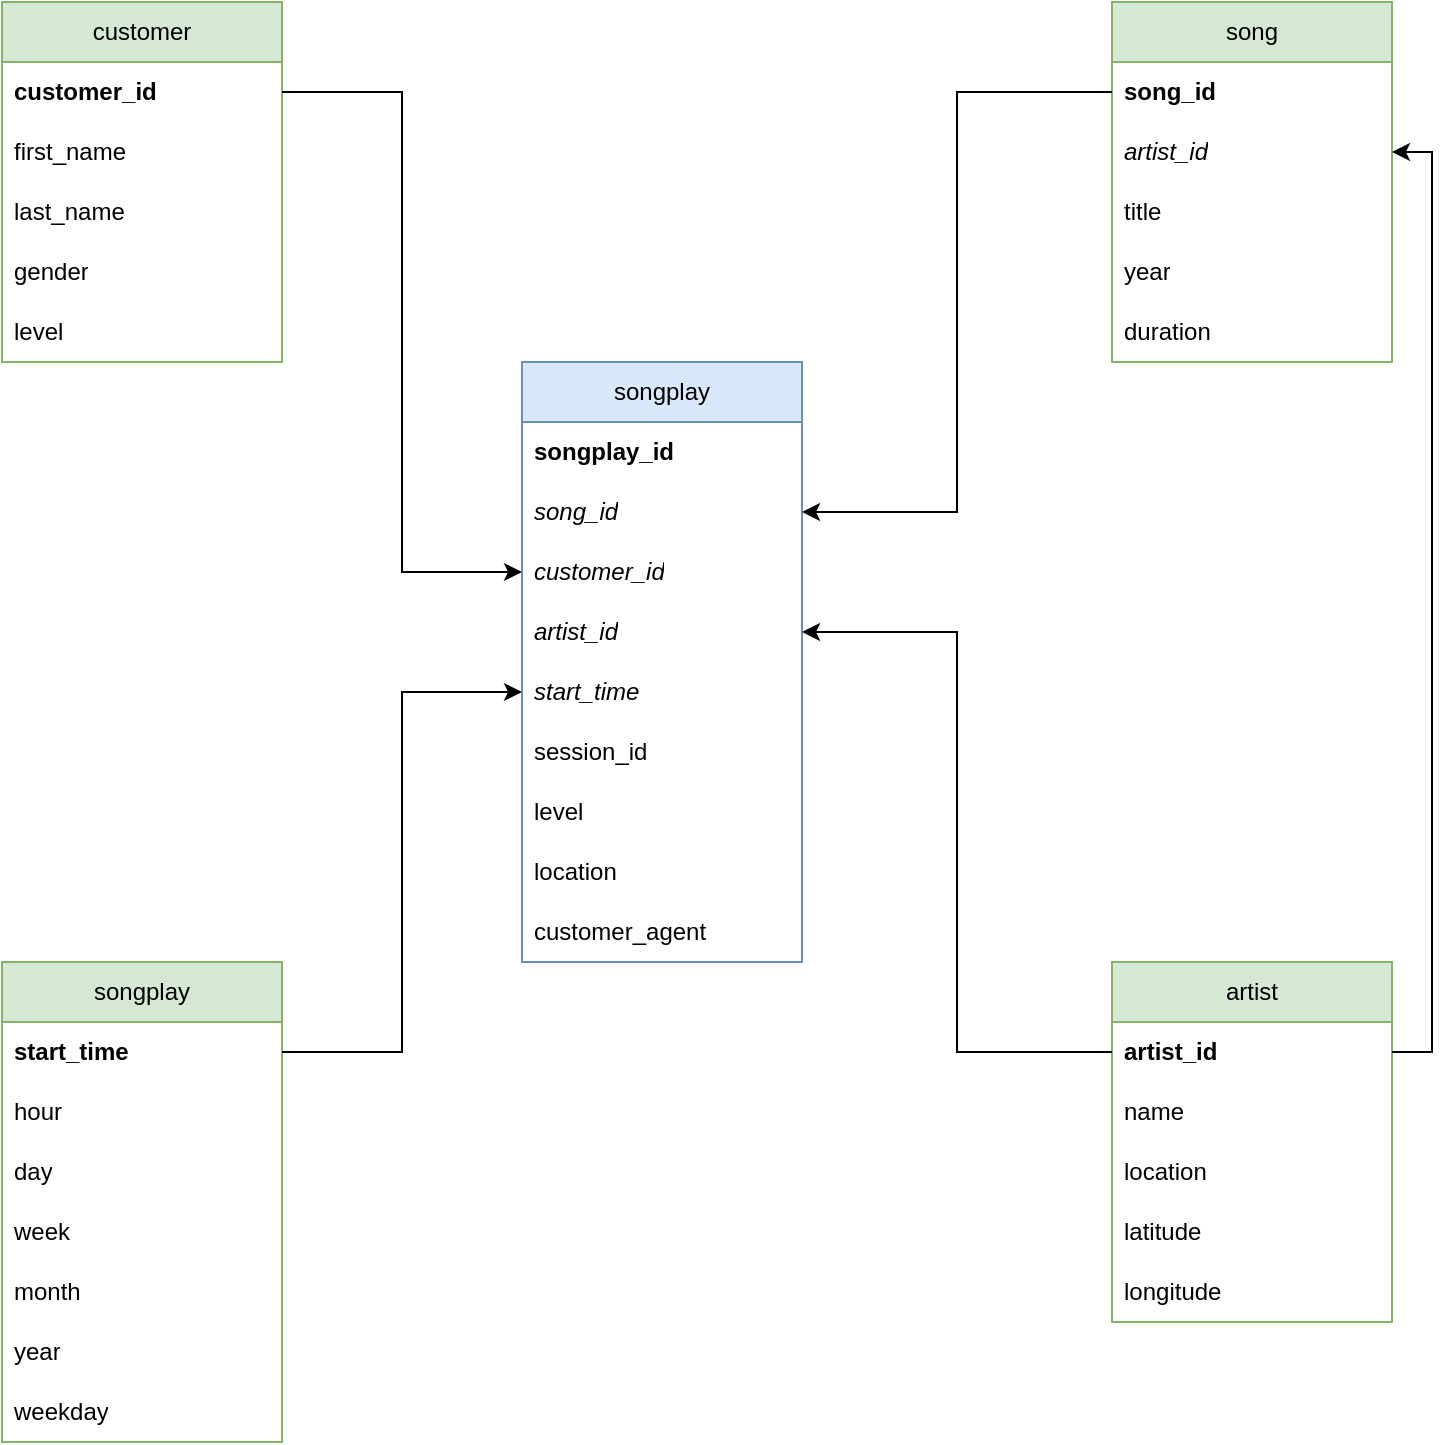 <mxfile version="20.6.2" type="google"><diagram id="vd2I8ZB2D86p2nR3LRT2" name="Page-1"><mxGraphModel grid="0" page="1" gridSize="10" guides="1" tooltips="1" connect="1" arrows="1" fold="1" pageScale="1" pageWidth="827" pageHeight="1169" math="0" shadow="0"><root><mxCell id="0"/><mxCell id="1" parent="0"/><mxCell id="cfb2HyNFXXH3RE_T9ini-1" value="songplay" style="swimlane;fontStyle=0;childLayout=stackLayout;horizontal=1;startSize=30;horizontalStack=0;resizeParent=1;resizeParentMax=0;resizeLast=0;collapsible=1;marginBottom=0;whiteSpace=wrap;html=1;fillColor=#dae8fc;strokeColor=#6c8ebf;" vertex="1" parent="1"><mxGeometry x="344" y="435" width="140" height="300" as="geometry"><mxRectangle x="344" y="435" width="83" height="30" as="alternateBounds"/></mxGeometry></mxCell><mxCell id="cfb2HyNFXXH3RE_T9ini-2" value="&lt;b&gt;songplay_id&lt;/b&gt;" style="text;strokeColor=none;fillColor=none;align=left;verticalAlign=middle;spacingLeft=4;spacingRight=4;overflow=hidden;points=[[0,0.5],[1,0.5]];portConstraint=eastwest;rotatable=0;whiteSpace=wrap;html=1;" vertex="1" parent="cfb2HyNFXXH3RE_T9ini-1"><mxGeometry y="30" width="140" height="30" as="geometry"/></mxCell><mxCell id="cfb2HyNFXXH3RE_T9ini-4" value="&lt;i&gt;song_id&lt;/i&gt;" style="text;strokeColor=none;fillColor=none;align=left;verticalAlign=middle;spacingLeft=4;spacingRight=4;overflow=hidden;points=[[0,0.5],[1,0.5]];portConstraint=eastwest;rotatable=0;whiteSpace=wrap;html=1;" vertex="1" parent="cfb2HyNFXXH3RE_T9ini-1"><mxGeometry y="60" width="140" height="30" as="geometry"/></mxCell><mxCell id="cfb2HyNFXXH3RE_T9ini-3" value="&lt;i&gt;customer_id&lt;/i&gt;" style="text;strokeColor=none;fillColor=none;align=left;verticalAlign=middle;spacingLeft=4;spacingRight=4;overflow=hidden;points=[[0,0.5],[1,0.5]];portConstraint=eastwest;rotatable=0;whiteSpace=wrap;html=1;" vertex="1" parent="cfb2HyNFXXH3RE_T9ini-1"><mxGeometry y="90" width="140" height="30" as="geometry"/></mxCell><mxCell id="cfb2HyNFXXH3RE_T9ini-9" value="&lt;i&gt;artist_id&lt;/i&gt;" style="text;strokeColor=none;fillColor=none;align=left;verticalAlign=middle;spacingLeft=4;spacingRight=4;overflow=hidden;points=[[0,0.5],[1,0.5]];portConstraint=eastwest;rotatable=0;whiteSpace=wrap;html=1;" vertex="1" parent="cfb2HyNFXXH3RE_T9ini-1"><mxGeometry y="120" width="140" height="30" as="geometry"/></mxCell><mxCell id="cfb2HyNFXXH3RE_T9ini-10" value="&lt;i&gt;start_time&lt;/i&gt;" style="text;strokeColor=none;fillColor=none;align=left;verticalAlign=middle;spacingLeft=4;spacingRight=4;overflow=hidden;points=[[0,0.5],[1,0.5]];portConstraint=eastwest;rotatable=0;whiteSpace=wrap;html=1;" vertex="1" parent="cfb2HyNFXXH3RE_T9ini-1"><mxGeometry y="150" width="140" height="30" as="geometry"/></mxCell><mxCell id="cfb2HyNFXXH3RE_T9ini-11" value="session_id" style="text;strokeColor=none;fillColor=none;align=left;verticalAlign=middle;spacingLeft=4;spacingRight=4;overflow=hidden;points=[[0,0.5],[1,0.5]];portConstraint=eastwest;rotatable=0;whiteSpace=wrap;html=1;" vertex="1" parent="cfb2HyNFXXH3RE_T9ini-1"><mxGeometry y="180" width="140" height="30" as="geometry"/></mxCell><mxCell id="cfb2HyNFXXH3RE_T9ini-12" value="level" style="text;strokeColor=none;fillColor=none;align=left;verticalAlign=middle;spacingLeft=4;spacingRight=4;overflow=hidden;points=[[0,0.5],[1,0.5]];portConstraint=eastwest;rotatable=0;whiteSpace=wrap;html=1;" vertex="1" parent="cfb2HyNFXXH3RE_T9ini-1"><mxGeometry y="210" width="140" height="30" as="geometry"/></mxCell><mxCell id="cfb2HyNFXXH3RE_T9ini-13" value="location" style="text;strokeColor=none;fillColor=none;align=left;verticalAlign=middle;spacingLeft=4;spacingRight=4;overflow=hidden;points=[[0,0.5],[1,0.5]];portConstraint=eastwest;rotatable=0;whiteSpace=wrap;html=1;" vertex="1" parent="cfb2HyNFXXH3RE_T9ini-1"><mxGeometry y="240" width="140" height="30" as="geometry"/></mxCell><mxCell id="cfb2HyNFXXH3RE_T9ini-14" value="customer_agent" style="text;strokeColor=none;fillColor=none;align=left;verticalAlign=middle;spacingLeft=4;spacingRight=4;overflow=hidden;points=[[0,0.5],[1,0.5]];portConstraint=eastwest;rotatable=0;whiteSpace=wrap;html=1;" vertex="1" parent="cfb2HyNFXXH3RE_T9ini-1"><mxGeometry y="270" width="140" height="30" as="geometry"/></mxCell><mxCell id="cfb2HyNFXXH3RE_T9ini-18" value="customer" style="swimlane;fontStyle=0;childLayout=stackLayout;horizontal=1;startSize=30;horizontalStack=0;resizeParent=1;resizeParentMax=0;resizeLast=0;collapsible=1;marginBottom=0;whiteSpace=wrap;html=1;fillColor=#d5e8d4;strokeColor=#82b366;" vertex="1" parent="1"><mxGeometry x="84" y="255" width="140" height="180" as="geometry"><mxRectangle x="344" y="435" width="83" height="30" as="alternateBounds"/></mxGeometry></mxCell><mxCell id="cfb2HyNFXXH3RE_T9ini-19" value="&lt;b&gt;customer_id&lt;/b&gt;" style="text;strokeColor=none;fillColor=none;align=left;verticalAlign=middle;spacingLeft=4;spacingRight=4;overflow=hidden;points=[[0,0.5],[1,0.5]];portConstraint=eastwest;rotatable=0;whiteSpace=wrap;html=1;" vertex="1" parent="cfb2HyNFXXH3RE_T9ini-18"><mxGeometry y="30" width="140" height="30" as="geometry"/></mxCell><mxCell id="cfb2HyNFXXH3RE_T9ini-24" value="first_name" style="text;strokeColor=none;fillColor=none;align=left;verticalAlign=middle;spacingLeft=4;spacingRight=4;overflow=hidden;points=[[0,0.5],[1,0.5]];portConstraint=eastwest;rotatable=0;whiteSpace=wrap;html=1;" vertex="1" parent="cfb2HyNFXXH3RE_T9ini-18"><mxGeometry y="60" width="140" height="30" as="geometry"/></mxCell><mxCell id="cfb2HyNFXXH3RE_T9ini-25" value="last_name" style="text;strokeColor=none;fillColor=none;align=left;verticalAlign=middle;spacingLeft=4;spacingRight=4;overflow=hidden;points=[[0,0.5],[1,0.5]];portConstraint=eastwest;rotatable=0;whiteSpace=wrap;html=1;" vertex="1" parent="cfb2HyNFXXH3RE_T9ini-18"><mxGeometry y="90" width="140" height="30" as="geometry"/></mxCell><mxCell id="cfb2HyNFXXH3RE_T9ini-26" value="gender" style="text;strokeColor=none;fillColor=none;align=left;verticalAlign=middle;spacingLeft=4;spacingRight=4;overflow=hidden;points=[[0,0.5],[1,0.5]];portConstraint=eastwest;rotatable=0;whiteSpace=wrap;html=1;" vertex="1" parent="cfb2HyNFXXH3RE_T9ini-18"><mxGeometry y="120" width="140" height="30" as="geometry"/></mxCell><mxCell id="cfb2HyNFXXH3RE_T9ini-27" value="level" style="text;strokeColor=none;fillColor=none;align=left;verticalAlign=middle;spacingLeft=4;spacingRight=4;overflow=hidden;points=[[0,0.5],[1,0.5]];portConstraint=eastwest;rotatable=0;whiteSpace=wrap;html=1;" vertex="1" parent="cfb2HyNFXXH3RE_T9ini-18"><mxGeometry y="150" width="140" height="30" as="geometry"/></mxCell><mxCell id="cfb2HyNFXXH3RE_T9ini-28" value="song" style="swimlane;fontStyle=0;childLayout=stackLayout;horizontal=1;startSize=30;horizontalStack=0;resizeParent=1;resizeParentMax=0;resizeLast=0;collapsible=1;marginBottom=0;whiteSpace=wrap;html=1;fillColor=#d5e8d4;strokeColor=#82b366;" vertex="1" parent="1"><mxGeometry x="639" y="255" width="140" height="180" as="geometry"><mxRectangle x="344" y="435" width="83" height="30" as="alternateBounds"/></mxGeometry></mxCell><mxCell id="cfb2HyNFXXH3RE_T9ini-29" value="&lt;b&gt;song_id&lt;/b&gt;" style="text;strokeColor=none;fillColor=none;align=left;verticalAlign=middle;spacingLeft=4;spacingRight=4;overflow=hidden;points=[[0,0.5],[1,0.5]];portConstraint=eastwest;rotatable=0;whiteSpace=wrap;html=1;" vertex="1" parent="cfb2HyNFXXH3RE_T9ini-28"><mxGeometry y="30" width="140" height="30" as="geometry"/></mxCell><mxCell id="cfb2HyNFXXH3RE_T9ini-30" value="&lt;i&gt;artist_id&lt;/i&gt;" style="text;strokeColor=none;fillColor=none;align=left;verticalAlign=middle;spacingLeft=4;spacingRight=4;overflow=hidden;points=[[0,0.5],[1,0.5]];portConstraint=eastwest;rotatable=0;whiteSpace=wrap;html=1;" vertex="1" parent="cfb2HyNFXXH3RE_T9ini-28"><mxGeometry y="60" width="140" height="30" as="geometry"/></mxCell><mxCell id="cfb2HyNFXXH3RE_T9ini-34" value="title" style="text;strokeColor=none;fillColor=none;align=left;verticalAlign=middle;spacingLeft=4;spacingRight=4;overflow=hidden;points=[[0,0.5],[1,0.5]];portConstraint=eastwest;rotatable=0;whiteSpace=wrap;html=1;" vertex="1" parent="cfb2HyNFXXH3RE_T9ini-28"><mxGeometry y="90" width="140" height="30" as="geometry"/></mxCell><mxCell id="cfb2HyNFXXH3RE_T9ini-35" value="year" style="text;strokeColor=none;fillColor=none;align=left;verticalAlign=middle;spacingLeft=4;spacingRight=4;overflow=hidden;points=[[0,0.5],[1,0.5]];portConstraint=eastwest;rotatable=0;whiteSpace=wrap;html=1;" vertex="1" parent="cfb2HyNFXXH3RE_T9ini-28"><mxGeometry y="120" width="140" height="30" as="geometry"/></mxCell><mxCell id="cfb2HyNFXXH3RE_T9ini-36" value="duration" style="text;strokeColor=none;fillColor=none;align=left;verticalAlign=middle;spacingLeft=4;spacingRight=4;overflow=hidden;points=[[0,0.5],[1,0.5]];portConstraint=eastwest;rotatable=0;whiteSpace=wrap;html=1;" vertex="1" parent="cfb2HyNFXXH3RE_T9ini-28"><mxGeometry y="150" width="140" height="30" as="geometry"/></mxCell><mxCell id="cfb2HyNFXXH3RE_T9ini-38" value="artist" style="swimlane;fontStyle=0;childLayout=stackLayout;horizontal=1;startSize=30;horizontalStack=0;resizeParent=1;resizeParentMax=0;resizeLast=0;collapsible=1;marginBottom=0;whiteSpace=wrap;html=1;fillColor=#d5e8d4;strokeColor=#82b366;" vertex="1" parent="1"><mxGeometry x="639" y="735" width="140" height="180" as="geometry"><mxRectangle x="344" y="435" width="83" height="30" as="alternateBounds"/></mxGeometry></mxCell><mxCell id="cfb2HyNFXXH3RE_T9ini-39" value="&lt;b&gt;artist_id&lt;/b&gt;" style="text;strokeColor=none;fillColor=none;align=left;verticalAlign=middle;spacingLeft=4;spacingRight=4;overflow=hidden;points=[[0,0.5],[1,0.5]];portConstraint=eastwest;rotatable=0;whiteSpace=wrap;html=1;" vertex="1" parent="cfb2HyNFXXH3RE_T9ini-38"><mxGeometry y="30" width="140" height="30" as="geometry"/></mxCell><mxCell id="cfb2HyNFXXH3RE_T9ini-44" value="name" style="text;strokeColor=none;fillColor=none;align=left;verticalAlign=middle;spacingLeft=4;spacingRight=4;overflow=hidden;points=[[0,0.5],[1,0.5]];portConstraint=eastwest;rotatable=0;whiteSpace=wrap;html=1;" vertex="1" parent="cfb2HyNFXXH3RE_T9ini-38"><mxGeometry y="60" width="140" height="30" as="geometry"/></mxCell><mxCell id="cfb2HyNFXXH3RE_T9ini-45" value="location" style="text;strokeColor=none;fillColor=none;align=left;verticalAlign=middle;spacingLeft=4;spacingRight=4;overflow=hidden;points=[[0,0.5],[1,0.5]];portConstraint=eastwest;rotatable=0;whiteSpace=wrap;html=1;" vertex="1" parent="cfb2HyNFXXH3RE_T9ini-38"><mxGeometry y="90" width="140" height="30" as="geometry"/></mxCell><mxCell id="cfb2HyNFXXH3RE_T9ini-46" value="latitude" style="text;strokeColor=none;fillColor=none;align=left;verticalAlign=middle;spacingLeft=4;spacingRight=4;overflow=hidden;points=[[0,0.5],[1,0.5]];portConstraint=eastwest;rotatable=0;whiteSpace=wrap;html=1;" vertex="1" parent="cfb2HyNFXXH3RE_T9ini-38"><mxGeometry y="120" width="140" height="30" as="geometry"/></mxCell><mxCell id="cfb2HyNFXXH3RE_T9ini-47" value="longitude" style="text;strokeColor=none;fillColor=none;align=left;verticalAlign=middle;spacingLeft=4;spacingRight=4;overflow=hidden;points=[[0,0.5],[1,0.5]];portConstraint=eastwest;rotatable=0;whiteSpace=wrap;html=1;" vertex="1" parent="cfb2HyNFXXH3RE_T9ini-38"><mxGeometry y="150" width="140" height="30" as="geometry"/></mxCell><mxCell id="cfb2HyNFXXH3RE_T9ini-48" value="songplay" style="swimlane;fontStyle=0;childLayout=stackLayout;horizontal=1;startSize=30;horizontalStack=0;resizeParent=1;resizeParentMax=0;resizeLast=0;collapsible=1;marginBottom=0;whiteSpace=wrap;html=1;fillColor=#d5e8d4;strokeColor=#82b366;" vertex="1" parent="1"><mxGeometry x="84" y="735" width="140" height="240" as="geometry"><mxRectangle x="344" y="435" width="83" height="30" as="alternateBounds"/></mxGeometry></mxCell><mxCell id="cfb2HyNFXXH3RE_T9ini-49" value="&lt;b&gt;start_time&lt;/b&gt;" style="text;strokeColor=none;fillColor=none;align=left;verticalAlign=middle;spacingLeft=4;spacingRight=4;overflow=hidden;points=[[0,0.5],[1,0.5]];portConstraint=eastwest;rotatable=0;whiteSpace=wrap;html=1;" vertex="1" parent="cfb2HyNFXXH3RE_T9ini-48"><mxGeometry y="30" width="140" height="30" as="geometry"/></mxCell><mxCell id="cfb2HyNFXXH3RE_T9ini-54" value="hour" style="text;strokeColor=none;fillColor=none;align=left;verticalAlign=middle;spacingLeft=4;spacingRight=4;overflow=hidden;points=[[0,0.5],[1,0.5]];portConstraint=eastwest;rotatable=0;whiteSpace=wrap;html=1;" vertex="1" parent="cfb2HyNFXXH3RE_T9ini-48"><mxGeometry y="60" width="140" height="30" as="geometry"/></mxCell><mxCell id="cfb2HyNFXXH3RE_T9ini-55" value="day" style="text;strokeColor=none;fillColor=none;align=left;verticalAlign=middle;spacingLeft=4;spacingRight=4;overflow=hidden;points=[[0,0.5],[1,0.5]];portConstraint=eastwest;rotatable=0;whiteSpace=wrap;html=1;" vertex="1" parent="cfb2HyNFXXH3RE_T9ini-48"><mxGeometry y="90" width="140" height="30" as="geometry"/></mxCell><mxCell id="cfb2HyNFXXH3RE_T9ini-56" value="week" style="text;strokeColor=none;fillColor=none;align=left;verticalAlign=middle;spacingLeft=4;spacingRight=4;overflow=hidden;points=[[0,0.5],[1,0.5]];portConstraint=eastwest;rotatable=0;whiteSpace=wrap;html=1;" vertex="1" parent="cfb2HyNFXXH3RE_T9ini-48"><mxGeometry y="120" width="140" height="30" as="geometry"/></mxCell><mxCell id="cfb2HyNFXXH3RE_T9ini-57" value="month" style="text;strokeColor=none;fillColor=none;align=left;verticalAlign=middle;spacingLeft=4;spacingRight=4;overflow=hidden;points=[[0,0.5],[1,0.5]];portConstraint=eastwest;rotatable=0;whiteSpace=wrap;html=1;" vertex="1" parent="cfb2HyNFXXH3RE_T9ini-48"><mxGeometry y="150" width="140" height="30" as="geometry"/></mxCell><mxCell id="cfb2HyNFXXH3RE_T9ini-59" value="year" style="text;strokeColor=none;fillColor=none;align=left;verticalAlign=middle;spacingLeft=4;spacingRight=4;overflow=hidden;points=[[0,0.5],[1,0.5]];portConstraint=eastwest;rotatable=0;whiteSpace=wrap;html=1;" vertex="1" parent="cfb2HyNFXXH3RE_T9ini-48"><mxGeometry y="180" width="140" height="30" as="geometry"/></mxCell><mxCell id="cfb2HyNFXXH3RE_T9ini-58" value="weekday" style="text;strokeColor=none;fillColor=none;align=left;verticalAlign=middle;spacingLeft=4;spacingRight=4;overflow=hidden;points=[[0,0.5],[1,0.5]];portConstraint=eastwest;rotatable=0;whiteSpace=wrap;html=1;" vertex="1" parent="cfb2HyNFXXH3RE_T9ini-48"><mxGeometry y="210" width="140" height="30" as="geometry"/></mxCell><mxCell id="cfb2HyNFXXH3RE_T9ini-62" style="edgeStyle=orthogonalEdgeStyle;rounded=0;orthogonalLoop=1;jettySize=auto;html=1;exitX=1;exitY=0.5;exitDx=0;exitDy=0;entryX=0;entryY=0.5;entryDx=0;entryDy=0;" edge="1" parent="1" source="cfb2HyNFXXH3RE_T9ini-19" target="cfb2HyNFXXH3RE_T9ini-3"><mxGeometry relative="1" as="geometry"/></mxCell><mxCell id="cfb2HyNFXXH3RE_T9ini-63" style="edgeStyle=orthogonalEdgeStyle;rounded=0;orthogonalLoop=1;jettySize=auto;html=1;exitX=0;exitY=0.5;exitDx=0;exitDy=0;entryX=1;entryY=0.5;entryDx=0;entryDy=0;" edge="1" parent="1" source="cfb2HyNFXXH3RE_T9ini-29" target="cfb2HyNFXXH3RE_T9ini-4"><mxGeometry relative="1" as="geometry"/></mxCell><mxCell id="cfb2HyNFXXH3RE_T9ini-64" style="edgeStyle=orthogonalEdgeStyle;rounded=0;orthogonalLoop=1;jettySize=auto;html=1;exitX=1;exitY=0.5;exitDx=0;exitDy=0;entryX=0;entryY=0.5;entryDx=0;entryDy=0;" edge="1" parent="1" source="cfb2HyNFXXH3RE_T9ini-49" target="cfb2HyNFXXH3RE_T9ini-10"><mxGeometry relative="1" as="geometry"/></mxCell><mxCell id="cfb2HyNFXXH3RE_T9ini-65" style="edgeStyle=orthogonalEdgeStyle;rounded=0;orthogonalLoop=1;jettySize=auto;html=1;exitX=0;exitY=0.5;exitDx=0;exitDy=0;" edge="1" parent="1" source="cfb2HyNFXXH3RE_T9ini-39" target="cfb2HyNFXXH3RE_T9ini-9"><mxGeometry relative="1" as="geometry"/></mxCell><mxCell id="cfb2HyNFXXH3RE_T9ini-68" style="edgeStyle=orthogonalEdgeStyle;rounded=0;orthogonalLoop=1;jettySize=auto;html=1;exitX=1;exitY=0.5;exitDx=0;exitDy=0;entryX=1;entryY=0.5;entryDx=0;entryDy=0;" edge="1" parent="1" source="cfb2HyNFXXH3RE_T9ini-39" target="cfb2HyNFXXH3RE_T9ini-30"><mxGeometry relative="1" as="geometry"/></mxCell></root></mxGraphModel></diagram></mxfile>